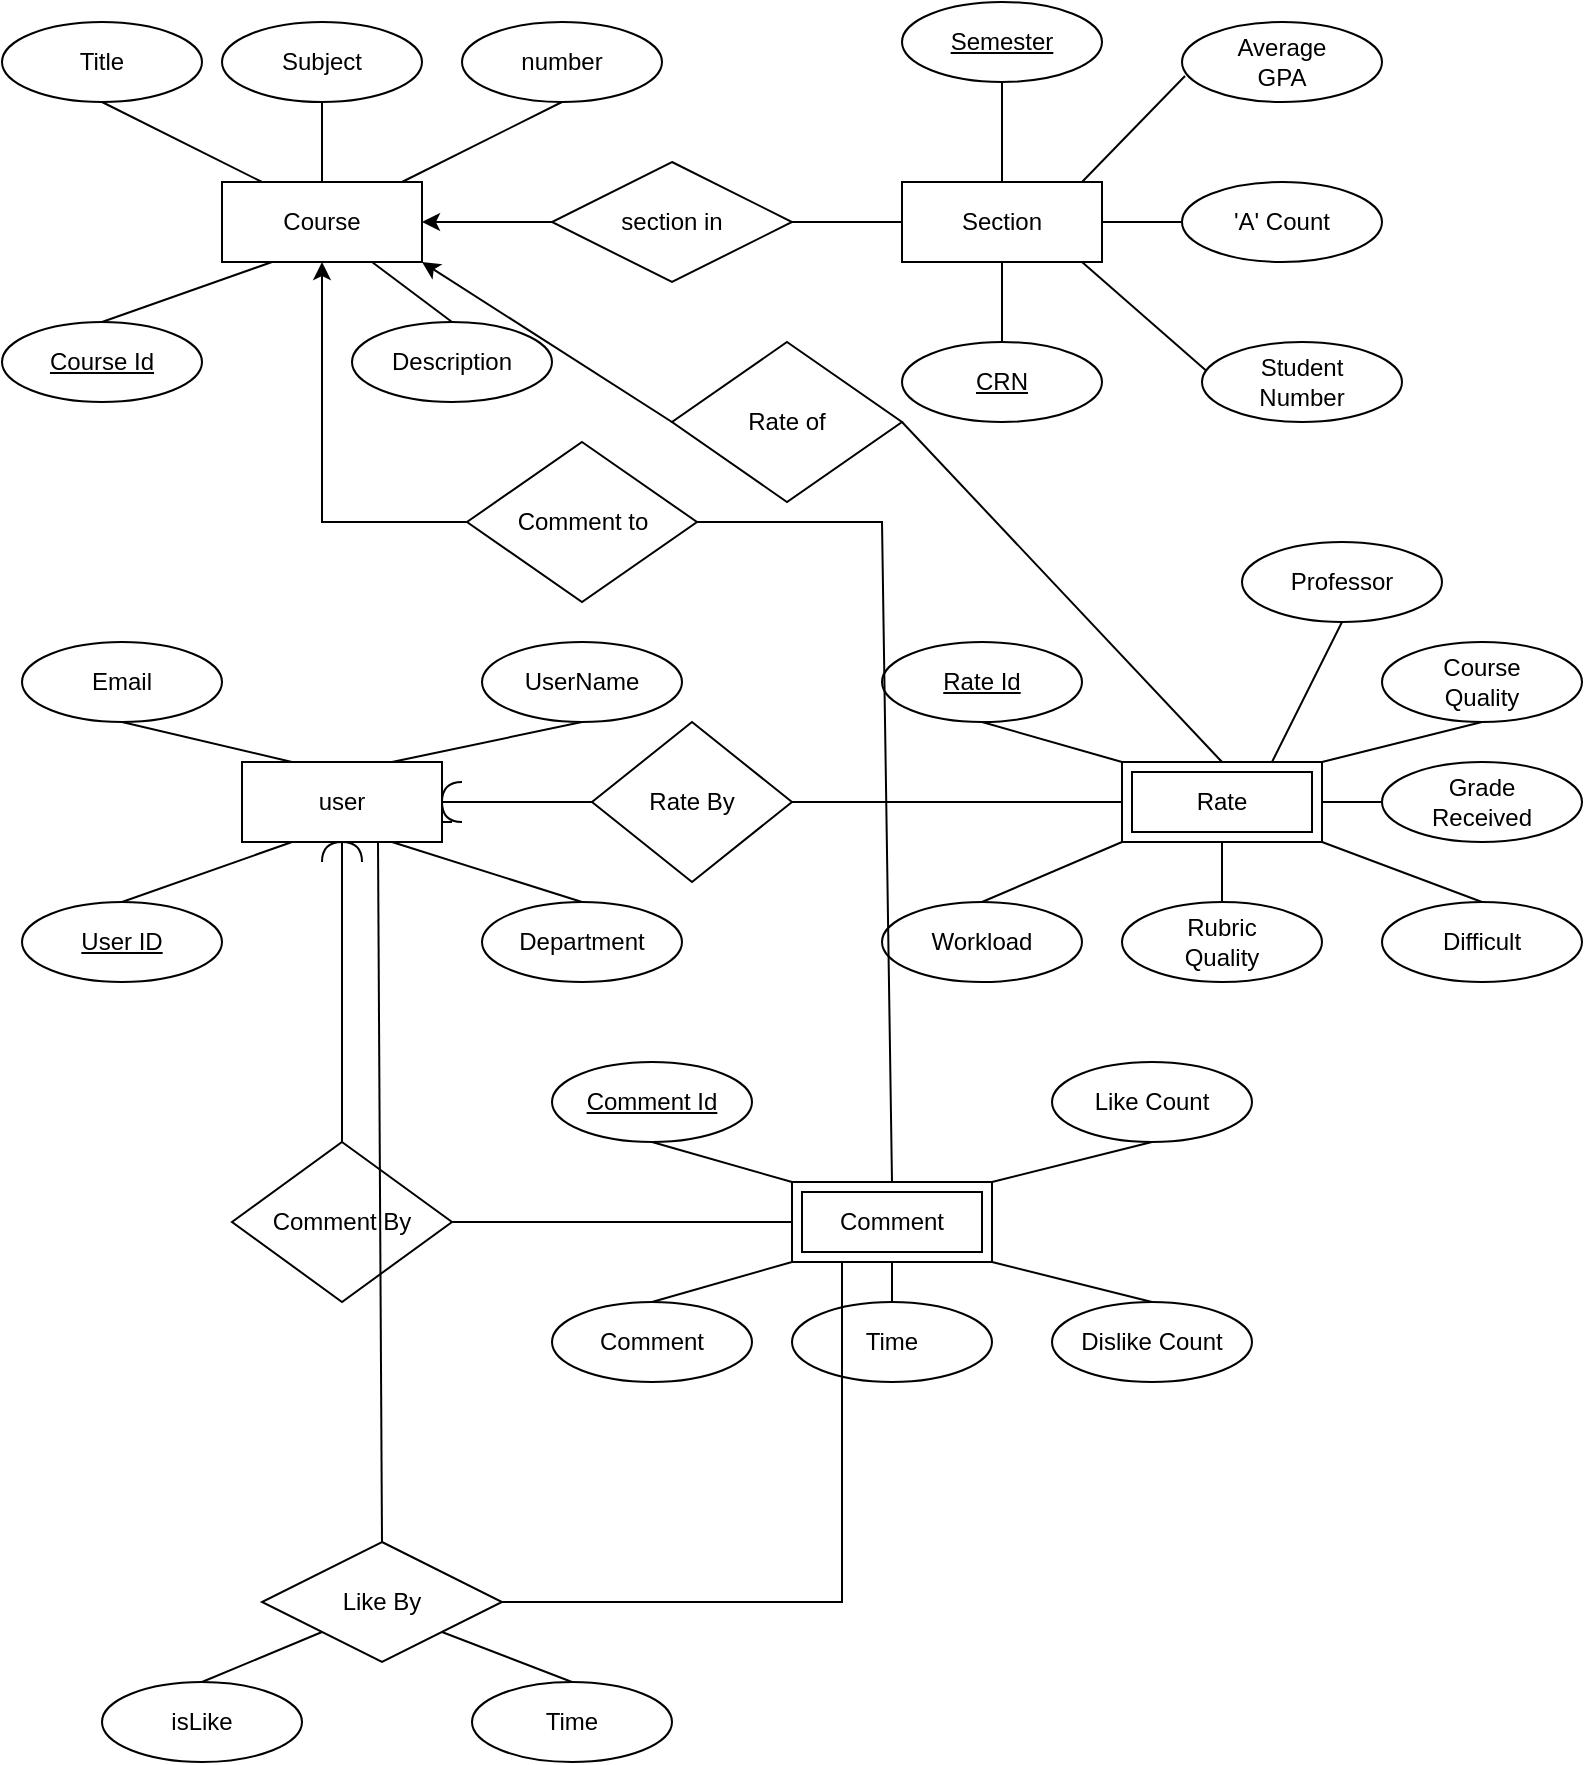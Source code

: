 <mxfile version="16.6.2" type="github">
  <diagram id="R2lEEEUBdFMjLlhIrx00" name="Page-1">
    <mxGraphModel dx="1028" dy="569" grid="1" gridSize="10" guides="1" tooltips="1" connect="1" arrows="1" fold="1" page="1" pageScale="1" pageWidth="850" pageHeight="1100" math="0" shadow="0" extFonts="Permanent Marker^https://fonts.googleapis.com/css?family=Permanent+Marker">
      <root>
        <mxCell id="0" />
        <mxCell id="1" parent="0" />
        <mxCell id="-RDtFCCh9KVztdq01JmE-1" value="Course" style="whiteSpace=wrap;html=1;align=center;" parent="1" vertex="1">
          <mxGeometry x="120" y="160" width="100" height="40" as="geometry" />
        </mxCell>
        <mxCell id="-RDtFCCh9KVztdq01JmE-3" value="user" style="whiteSpace=wrap;html=1;align=center;" parent="1" vertex="1">
          <mxGeometry x="130" y="450" width="100" height="40" as="geometry" />
        </mxCell>
        <mxCell id="-RDtFCCh9KVztdq01JmE-8" value="Subject" style="ellipse;whiteSpace=wrap;html=1;align=center;" parent="1" vertex="1">
          <mxGeometry x="120" y="80" width="100" height="40" as="geometry" />
        </mxCell>
        <mxCell id="-RDtFCCh9KVztdq01JmE-10" value="" style="endArrow=none;html=1;rounded=0;exitX=0.5;exitY=1;exitDx=0;exitDy=0;" parent="1" source="-RDtFCCh9KVztdq01JmE-29" edge="1">
          <mxGeometry relative="1" as="geometry">
            <mxPoint x="70" y="120" as="sourcePoint" />
            <mxPoint x="140" y="160" as="targetPoint" />
          </mxGeometry>
        </mxCell>
        <mxCell id="-RDtFCCh9KVztdq01JmE-11" value="" style="endArrow=none;html=1;rounded=0;entryX=0.5;entryY=1;entryDx=0;entryDy=0;" parent="1" target="-RDtFCCh9KVztdq01JmE-8" edge="1">
          <mxGeometry relative="1" as="geometry">
            <mxPoint x="170" y="160" as="sourcePoint" />
            <mxPoint x="310" y="160" as="targetPoint" />
          </mxGeometry>
        </mxCell>
        <mxCell id="-RDtFCCh9KVztdq01JmE-12" value="number" style="ellipse;whiteSpace=wrap;html=1;align=center;" parent="1" vertex="1">
          <mxGeometry x="240" y="80" width="100" height="40" as="geometry" />
        </mxCell>
        <mxCell id="-RDtFCCh9KVztdq01JmE-14" value="" style="endArrow=none;html=1;rounded=0;entryX=0.5;entryY=1;entryDx=0;entryDy=0;" parent="1" target="-RDtFCCh9KVztdq01JmE-12" edge="1">
          <mxGeometry relative="1" as="geometry">
            <mxPoint x="210" y="160" as="sourcePoint" />
            <mxPoint x="370" y="160" as="targetPoint" />
          </mxGeometry>
        </mxCell>
        <mxCell id="-RDtFCCh9KVztdq01JmE-15" value="Semester" style="ellipse;whiteSpace=wrap;html=1;align=center;fontStyle=4;" parent="1" vertex="1">
          <mxGeometry x="460" y="70" width="100" height="40" as="geometry" />
        </mxCell>
        <mxCell id="-RDtFCCh9KVztdq01JmE-16" value="" style="endArrow=none;html=1;rounded=0;exitX=0.5;exitY=1;exitDx=0;exitDy=0;entryX=0.5;entryY=0;entryDx=0;entryDy=0;" parent="1" source="-RDtFCCh9KVztdq01JmE-15" target="-RDtFCCh9KVztdq01JmE-109" edge="1">
          <mxGeometry width="50" height="50" relative="1" as="geometry">
            <mxPoint x="360" y="210" as="sourcePoint" />
            <mxPoint x="120" y="190" as="targetPoint" />
          </mxGeometry>
        </mxCell>
        <mxCell id="-RDtFCCh9KVztdq01JmE-18" value="CRN" style="ellipse;whiteSpace=wrap;html=1;align=center;fontStyle=4;" parent="1" vertex="1">
          <mxGeometry x="460" y="240" width="100" height="40" as="geometry" />
        </mxCell>
        <mxCell id="-RDtFCCh9KVztdq01JmE-29" value="Title" style="ellipse;whiteSpace=wrap;html=1;align=center;" parent="1" vertex="1">
          <mxGeometry x="10" y="80" width="100" height="40" as="geometry" />
        </mxCell>
        <mxCell id="-RDtFCCh9KVztdq01JmE-30" value="" style="endArrow=none;html=1;rounded=0;exitX=0.5;exitY=0;exitDx=0;exitDy=0;entryX=0.5;entryY=1;entryDx=0;entryDy=0;" parent="1" source="-RDtFCCh9KVztdq01JmE-18" target="-RDtFCCh9KVztdq01JmE-109" edge="1">
          <mxGeometry width="50" height="50" relative="1" as="geometry">
            <mxPoint x="280" y="250" as="sourcePoint" />
            <mxPoint x="330" y="200" as="targetPoint" />
          </mxGeometry>
        </mxCell>
        <mxCell id="-RDtFCCh9KVztdq01JmE-36" value="Average &lt;br&gt;GPA" style="ellipse;whiteSpace=wrap;html=1;align=center;" parent="1" vertex="1">
          <mxGeometry x="600" y="80" width="100" height="40" as="geometry" />
        </mxCell>
        <mxCell id="-RDtFCCh9KVztdq01JmE-37" value="&#39;A&#39; Count" style="ellipse;whiteSpace=wrap;html=1;align=center;" parent="1" vertex="1">
          <mxGeometry x="600" y="160" width="100" height="40" as="geometry" />
        </mxCell>
        <mxCell id="-RDtFCCh9KVztdq01JmE-38" value="Student &lt;br&gt;Number" style="ellipse;whiteSpace=wrap;html=1;align=center;" parent="1" vertex="1">
          <mxGeometry x="610" y="240" width="100" height="40" as="geometry" />
        </mxCell>
        <mxCell id="-RDtFCCh9KVztdq01JmE-39" value="" style="endArrow=none;html=1;rounded=0;exitX=0.015;exitY=0.675;exitDx=0;exitDy=0;exitPerimeter=0;entryX=1;entryY=0;entryDx=0;entryDy=0;" parent="1" source="-RDtFCCh9KVztdq01JmE-36" edge="1">
          <mxGeometry relative="1" as="geometry">
            <mxPoint x="430" y="260" as="sourcePoint" />
            <mxPoint x="550" y="160" as="targetPoint" />
          </mxGeometry>
        </mxCell>
        <mxCell id="-RDtFCCh9KVztdq01JmE-40" value="" style="endArrow=none;html=1;rounded=0;exitX=0;exitY=0.5;exitDx=0;exitDy=0;entryX=1;entryY=0.5;entryDx=0;entryDy=0;" parent="1" source="-RDtFCCh9KVztdq01JmE-37" edge="1">
          <mxGeometry relative="1" as="geometry">
            <mxPoint x="470" y="250" as="sourcePoint" />
            <mxPoint x="550" y="180" as="targetPoint" />
          </mxGeometry>
        </mxCell>
        <mxCell id="-RDtFCCh9KVztdq01JmE-41" value="" style="endArrow=none;html=1;rounded=0;exitX=1;exitY=1;exitDx=0;exitDy=0;entryX=0.02;entryY=0.357;entryDx=0;entryDy=0;entryPerimeter=0;" parent="1" target="-RDtFCCh9KVztdq01JmE-38" edge="1">
          <mxGeometry relative="1" as="geometry">
            <mxPoint x="550" y="200" as="sourcePoint" />
            <mxPoint x="620" y="280" as="targetPoint" />
          </mxGeometry>
        </mxCell>
        <mxCell id="-RDtFCCh9KVztdq01JmE-48" value="Email" style="ellipse;whiteSpace=wrap;html=1;align=center;" parent="1" vertex="1">
          <mxGeometry x="20" y="390" width="100" height="40" as="geometry" />
        </mxCell>
        <mxCell id="-RDtFCCh9KVztdq01JmE-49" value="" style="endArrow=none;html=1;rounded=0;exitX=0.25;exitY=0;exitDx=0;exitDy=0;entryX=0.5;entryY=1;entryDx=0;entryDy=0;" parent="1" source="-RDtFCCh9KVztdq01JmE-3" target="-RDtFCCh9KVztdq01JmE-48" edge="1">
          <mxGeometry width="50" height="50" relative="1" as="geometry">
            <mxPoint x="40" y="520" as="sourcePoint" />
            <mxPoint x="90" y="470" as="targetPoint" />
          </mxGeometry>
        </mxCell>
        <mxCell id="-RDtFCCh9KVztdq01JmE-50" value="User ID" style="ellipse;whiteSpace=wrap;html=1;align=center;fontStyle=4;" parent="1" vertex="1">
          <mxGeometry x="20" y="520" width="100" height="40" as="geometry" />
        </mxCell>
        <mxCell id="-RDtFCCh9KVztdq01JmE-53" value="" style="endArrow=none;html=1;rounded=0;exitX=0.5;exitY=0;exitDx=0;exitDy=0;entryX=0.25;entryY=1;entryDx=0;entryDy=0;" parent="1" source="-RDtFCCh9KVztdq01JmE-50" target="-RDtFCCh9KVztdq01JmE-3" edge="1">
          <mxGeometry relative="1" as="geometry">
            <mxPoint x="20" y="490" as="sourcePoint" />
            <mxPoint x="180" y="490" as="targetPoint" />
          </mxGeometry>
        </mxCell>
        <mxCell id="-RDtFCCh9KVztdq01JmE-54" value="UserName" style="ellipse;whiteSpace=wrap;html=1;align=center;" parent="1" vertex="1">
          <mxGeometry x="250" y="390" width="100" height="40" as="geometry" />
        </mxCell>
        <mxCell id="-RDtFCCh9KVztdq01JmE-56" value="" style="endArrow=none;html=1;rounded=0;exitX=0.75;exitY=0;exitDx=0;exitDy=0;entryX=0.5;entryY=1;entryDx=0;entryDy=0;" parent="1" source="-RDtFCCh9KVztdq01JmE-3" target="-RDtFCCh9KVztdq01JmE-54" edge="1">
          <mxGeometry relative="1" as="geometry">
            <mxPoint x="280" y="390" as="sourcePoint" />
            <mxPoint x="440" y="390" as="targetPoint" />
          </mxGeometry>
        </mxCell>
        <mxCell id="-RDtFCCh9KVztdq01JmE-57" value="Department" style="ellipse;whiteSpace=wrap;html=1;align=center;" parent="1" vertex="1">
          <mxGeometry x="250" y="520" width="100" height="40" as="geometry" />
        </mxCell>
        <mxCell id="-RDtFCCh9KVztdq01JmE-58" value="" style="endArrow=none;html=1;rounded=0;exitX=0.5;exitY=0;exitDx=0;exitDy=0;startArrow=none;" parent="1" source="-RDtFCCh9KVztdq01JmE-75" edge="1">
          <mxGeometry relative="1" as="geometry">
            <mxPoint x="240" y="490" as="sourcePoint" />
            <mxPoint x="230" y="480" as="targetPoint" />
          </mxGeometry>
        </mxCell>
        <mxCell id="-RDtFCCh9KVztdq01JmE-59" value="Rate" style="shape=ext;margin=3;double=1;whiteSpace=wrap;html=1;align=center;" parent="1" vertex="1">
          <mxGeometry x="570" y="450" width="100" height="40" as="geometry" />
        </mxCell>
        <mxCell id="-RDtFCCh9KVztdq01JmE-62" value="Rate Id" style="ellipse;whiteSpace=wrap;html=1;align=center;fontStyle=4;" parent="1" vertex="1">
          <mxGeometry x="450" y="390" width="100" height="40" as="geometry" />
        </mxCell>
        <mxCell id="-RDtFCCh9KVztdq01JmE-63" value="" style="endArrow=none;html=1;rounded=0;exitX=0.5;exitY=1;exitDx=0;exitDy=0;entryX=0;entryY=0;entryDx=0;entryDy=0;" parent="1" source="-RDtFCCh9KVztdq01JmE-62" target="-RDtFCCh9KVztdq01JmE-59" edge="1">
          <mxGeometry relative="1" as="geometry">
            <mxPoint x="480" y="480" as="sourcePoint" />
            <mxPoint x="640" y="480" as="targetPoint" />
          </mxGeometry>
        </mxCell>
        <mxCell id="-RDtFCCh9KVztdq01JmE-64" value="Grade&lt;br&gt;Received" style="ellipse;whiteSpace=wrap;html=1;align=center;" parent="1" vertex="1">
          <mxGeometry x="700" y="450" width="100" height="40" as="geometry" />
        </mxCell>
        <mxCell id="-RDtFCCh9KVztdq01JmE-65" value="Course &lt;br&gt;Quality" style="ellipse;whiteSpace=wrap;html=1;align=center;" parent="1" vertex="1">
          <mxGeometry x="700" y="390" width="100" height="40" as="geometry" />
        </mxCell>
        <mxCell id="-RDtFCCh9KVztdq01JmE-67" value="Difficult" style="ellipse;whiteSpace=wrap;html=1;align=center;" parent="1" vertex="1">
          <mxGeometry x="700" y="520" width="100" height="40" as="geometry" />
        </mxCell>
        <mxCell id="-RDtFCCh9KVztdq01JmE-68" value="Rubric &lt;br&gt;Quality" style="ellipse;whiteSpace=wrap;html=1;align=center;" parent="1" vertex="1">
          <mxGeometry x="570" y="520" width="100" height="40" as="geometry" />
        </mxCell>
        <mxCell id="-RDtFCCh9KVztdq01JmE-69" value="Workload" style="ellipse;whiteSpace=wrap;html=1;align=center;" parent="1" vertex="1">
          <mxGeometry x="450" y="520" width="100" height="40" as="geometry" />
        </mxCell>
        <mxCell id="-RDtFCCh9KVztdq01JmE-70" value="" style="endArrow=none;html=1;rounded=0;exitX=1;exitY=0;exitDx=0;exitDy=0;entryX=0.5;entryY=1;entryDx=0;entryDy=0;" parent="1" source="-RDtFCCh9KVztdq01JmE-59" target="-RDtFCCh9KVztdq01JmE-65" edge="1">
          <mxGeometry relative="1" as="geometry">
            <mxPoint x="410" y="490" as="sourcePoint" />
            <mxPoint x="570" y="490" as="targetPoint" />
          </mxGeometry>
        </mxCell>
        <mxCell id="-RDtFCCh9KVztdq01JmE-71" value="" style="endArrow=none;html=1;rounded=0;exitX=1;exitY=0.5;exitDx=0;exitDy=0;entryX=0;entryY=0.5;entryDx=0;entryDy=0;" parent="1" source="-RDtFCCh9KVztdq01JmE-59" target="-RDtFCCh9KVztdq01JmE-64" edge="1">
          <mxGeometry relative="1" as="geometry">
            <mxPoint x="400" y="490" as="sourcePoint" />
            <mxPoint x="560" y="490" as="targetPoint" />
          </mxGeometry>
        </mxCell>
        <mxCell id="-RDtFCCh9KVztdq01JmE-72" value="" style="endArrow=none;html=1;rounded=0;exitX=1;exitY=1;exitDx=0;exitDy=0;entryX=0.5;entryY=0;entryDx=0;entryDy=0;" parent="1" source="-RDtFCCh9KVztdq01JmE-59" target="-RDtFCCh9KVztdq01JmE-67" edge="1">
          <mxGeometry relative="1" as="geometry">
            <mxPoint x="400" y="480" as="sourcePoint" />
            <mxPoint x="560" y="480" as="targetPoint" />
          </mxGeometry>
        </mxCell>
        <mxCell id="-RDtFCCh9KVztdq01JmE-73" value="" style="endArrow=none;html=1;rounded=0;exitX=0.5;exitY=0;exitDx=0;exitDy=0;entryX=0.5;entryY=1;entryDx=0;entryDy=0;" parent="1" source="-RDtFCCh9KVztdq01JmE-68" target="-RDtFCCh9KVztdq01JmE-59" edge="1">
          <mxGeometry relative="1" as="geometry">
            <mxPoint x="370" y="460" as="sourcePoint" />
            <mxPoint x="530" y="460" as="targetPoint" />
          </mxGeometry>
        </mxCell>
        <mxCell id="-RDtFCCh9KVztdq01JmE-74" value="" style="endArrow=none;html=1;rounded=0;exitX=0.5;exitY=0;exitDx=0;exitDy=0;entryX=0;entryY=1;entryDx=0;entryDy=0;" parent="1" source="-RDtFCCh9KVztdq01JmE-69" target="-RDtFCCh9KVztdq01JmE-59" edge="1">
          <mxGeometry relative="1" as="geometry">
            <mxPoint x="390" y="480" as="sourcePoint" />
            <mxPoint x="550" y="480" as="targetPoint" />
          </mxGeometry>
        </mxCell>
        <mxCell id="-RDtFCCh9KVztdq01JmE-75" value="" style="shape=requiredInterface;html=1;verticalLabelPosition=bottom;sketch=0;direction=west;" parent="1" vertex="1">
          <mxGeometry x="230" y="460" width="10" height="20" as="geometry" />
        </mxCell>
        <mxCell id="-RDtFCCh9KVztdq01JmE-77" value="" style="endArrow=none;html=1;rounded=0;exitX=0.5;exitY=0;exitDx=0;exitDy=0;entryX=0.75;entryY=1;entryDx=0;entryDy=0;" parent="1" source="-RDtFCCh9KVztdq01JmE-57" target="-RDtFCCh9KVztdq01JmE-3" edge="1">
          <mxGeometry relative="1" as="geometry">
            <mxPoint x="300" y="520.0" as="sourcePoint" />
            <mxPoint x="230" y="480.0" as="targetPoint" />
          </mxGeometry>
        </mxCell>
        <mxCell id="-RDtFCCh9KVztdq01JmE-84" value="" style="endArrow=none;html=1;rounded=0;exitX=0.75;exitY=0;exitDx=0;exitDy=0;entryX=0.5;entryY=1;entryDx=0;entryDy=0;" parent="1" source="-RDtFCCh9KVztdq01JmE-59" target="-RDtFCCh9KVztdq01JmE-85" edge="1">
          <mxGeometry relative="1" as="geometry">
            <mxPoint x="220" y="320" as="sourcePoint" />
            <mxPoint x="390" y="330" as="targetPoint" />
          </mxGeometry>
        </mxCell>
        <mxCell id="-RDtFCCh9KVztdq01JmE-85" value="Professor" style="ellipse;whiteSpace=wrap;html=1;align=center;" parent="1" vertex="1">
          <mxGeometry x="630" y="340" width="100" height="40" as="geometry" />
        </mxCell>
        <mxCell id="-RDtFCCh9KVztdq01JmE-90" value="Comment" style="shape=ext;margin=3;double=1;whiteSpace=wrap;html=1;align=center;" parent="1" vertex="1">
          <mxGeometry x="405" y="660" width="100" height="40" as="geometry" />
        </mxCell>
        <mxCell id="-RDtFCCh9KVztdq01JmE-91" value="" style="shape=requiredInterface;html=1;verticalLabelPosition=bottom;sketch=0;direction=north;" parent="1" vertex="1">
          <mxGeometry x="170" y="490" width="20" height="10" as="geometry" />
        </mxCell>
        <mxCell id="-RDtFCCh9KVztdq01JmE-92" value="" style="endArrow=none;html=1;rounded=0;entryX=0;entryY=0.5;entryDx=0;entryDy=0;exitX=0.5;exitY=1;exitDx=0;exitDy=0;" parent="1" source="-RDtFCCh9KVztdq01JmE-3" target="-RDtFCCh9KVztdq01JmE-91" edge="1">
          <mxGeometry relative="1" as="geometry">
            <mxPoint x="180" y="490.0" as="sourcePoint" />
            <mxPoint x="490" y="710" as="targetPoint" />
            <Array as="points" />
          </mxGeometry>
        </mxCell>
        <mxCell id="-RDtFCCh9KVztdq01JmE-96" value="" style="endArrow=none;html=1;rounded=0;entryX=0;entryY=0;entryDx=0;entryDy=0;exitX=0.5;exitY=1;exitDx=0;exitDy=0;" parent="1" source="-RDtFCCh9KVztdq01JmE-98" target="-RDtFCCh9KVztdq01JmE-90" edge="1">
          <mxGeometry relative="1" as="geometry">
            <mxPoint x="325" y="620" as="sourcePoint" />
            <mxPoint x="485" y="610" as="targetPoint" />
          </mxGeometry>
        </mxCell>
        <mxCell id="-RDtFCCh9KVztdq01JmE-98" value="Comment Id" style="ellipse;whiteSpace=wrap;html=1;align=center;fontStyle=4;" parent="1" vertex="1">
          <mxGeometry x="285" y="600" width="100" height="40" as="geometry" />
        </mxCell>
        <mxCell id="-RDtFCCh9KVztdq01JmE-99" value="Comment" style="ellipse;whiteSpace=wrap;html=1;align=center;" parent="1" vertex="1">
          <mxGeometry x="285" y="720" width="100" height="40" as="geometry" />
        </mxCell>
        <mxCell id="-RDtFCCh9KVztdq01JmE-100" value="" style="endArrow=none;html=1;rounded=0;exitX=0.5;exitY=0;exitDx=0;exitDy=0;entryX=0;entryY=1;entryDx=0;entryDy=0;" parent="1" source="-RDtFCCh9KVztdq01JmE-99" target="-RDtFCCh9KVztdq01JmE-90" edge="1">
          <mxGeometry relative="1" as="geometry">
            <mxPoint x="245" y="710" as="sourcePoint" />
            <mxPoint x="405" y="710" as="targetPoint" />
          </mxGeometry>
        </mxCell>
        <mxCell id="-RDtFCCh9KVztdq01JmE-101" value="" style="endArrow=none;html=1;rounded=0;exitX=1;exitY=0;exitDx=0;exitDy=0;entryX=0.5;entryY=1;entryDx=0;entryDy=0;" parent="1" source="-RDtFCCh9KVztdq01JmE-90" target="-RDtFCCh9KVztdq01JmE-102" edge="1">
          <mxGeometry relative="1" as="geometry">
            <mxPoint x="505" y="640" as="sourcePoint" />
            <mxPoint x="565" y="640" as="targetPoint" />
          </mxGeometry>
        </mxCell>
        <mxCell id="-RDtFCCh9KVztdq01JmE-102" value="Like Count" style="ellipse;whiteSpace=wrap;html=1;align=center;" parent="1" vertex="1">
          <mxGeometry x="535" y="600" width="100" height="40" as="geometry" />
        </mxCell>
        <mxCell id="-RDtFCCh9KVztdq01JmE-103" value="Dislike Count" style="ellipse;whiteSpace=wrap;html=1;align=center;" parent="1" vertex="1">
          <mxGeometry x="535" y="720" width="100" height="40" as="geometry" />
        </mxCell>
        <mxCell id="-RDtFCCh9KVztdq01JmE-104" value="" style="endArrow=none;html=1;rounded=0;exitX=1;exitY=1;exitDx=0;exitDy=0;entryX=0.5;entryY=0;entryDx=0;entryDy=0;" parent="1" source="-RDtFCCh9KVztdq01JmE-90" target="-RDtFCCh9KVztdq01JmE-103" edge="1">
          <mxGeometry relative="1" as="geometry">
            <mxPoint x="405" y="580" as="sourcePoint" />
            <mxPoint x="565" y="580" as="targetPoint" />
          </mxGeometry>
        </mxCell>
        <mxCell id="-RDtFCCh9KVztdq01JmE-105" value="" style="endArrow=none;html=1;rounded=0;exitX=0.5;exitY=1;exitDx=0;exitDy=0;entryX=0.5;entryY=0;entryDx=0;entryDy=0;" parent="1" source="-RDtFCCh9KVztdq01JmE-90" edge="1">
          <mxGeometry relative="1" as="geometry">
            <mxPoint x="415" y="620" as="sourcePoint" />
            <mxPoint x="455" y="720" as="targetPoint" />
          </mxGeometry>
        </mxCell>
        <mxCell id="-RDtFCCh9KVztdq01JmE-107" value="" style="endArrow=none;html=1;rounded=0;exitX=0.75;exitY=1;exitDx=0;exitDy=0;entryX=0.5;entryY=0;entryDx=0;entryDy=0;" parent="1" source="-RDtFCCh9KVztdq01JmE-1" target="-RDtFCCh9KVztdq01JmE-108" edge="1">
          <mxGeometry relative="1" as="geometry">
            <mxPoint x="290" y="230" as="sourcePoint" />
            <mxPoint x="290" y="240" as="targetPoint" />
          </mxGeometry>
        </mxCell>
        <mxCell id="-RDtFCCh9KVztdq01JmE-108" value="Description" style="ellipse;whiteSpace=wrap;html=1;align=center;" parent="1" vertex="1">
          <mxGeometry x="185" y="230" width="100" height="40" as="geometry" />
        </mxCell>
        <mxCell id="-RDtFCCh9KVztdq01JmE-109" value="Section" style="whiteSpace=wrap;html=1;align=center;" parent="1" vertex="1">
          <mxGeometry x="460" y="160" width="100" height="40" as="geometry" />
        </mxCell>
        <mxCell id="-RDtFCCh9KVztdq01JmE-110" value="&lt;u&gt;Course Id&lt;/u&gt;" style="ellipse;whiteSpace=wrap;html=1;align=center;" parent="1" vertex="1">
          <mxGeometry x="10" y="230" width="100" height="40" as="geometry" />
        </mxCell>
        <mxCell id="-RDtFCCh9KVztdq01JmE-111" value="" style="endArrow=none;html=1;rounded=0;exitX=0.5;exitY=0;exitDx=0;exitDy=0;entryX=0.25;entryY=1;entryDx=0;entryDy=0;" parent="1" source="-RDtFCCh9KVztdq01JmE-110" target="-RDtFCCh9KVztdq01JmE-1" edge="1">
          <mxGeometry relative="1" as="geometry">
            <mxPoint x="60" y="290" as="sourcePoint" />
            <mxPoint x="220" y="290" as="targetPoint" />
          </mxGeometry>
        </mxCell>
        <mxCell id="-RDtFCCh9KVztdq01JmE-113" value="section in" style="shape=rhombus;perimeter=rhombusPerimeter;whiteSpace=wrap;html=1;align=center;" parent="1" vertex="1">
          <mxGeometry x="285" y="150" width="120" height="60" as="geometry" />
        </mxCell>
        <mxCell id="-RDtFCCh9KVztdq01JmE-116" value="" style="endArrow=none;html=1;rounded=0;exitX=1;exitY=0.5;exitDx=0;exitDy=0;" parent="1" source="-RDtFCCh9KVztdq01JmE-113" target="-RDtFCCh9KVztdq01JmE-109" edge="1">
          <mxGeometry relative="1" as="geometry">
            <mxPoint x="350" y="240" as="sourcePoint" />
            <mxPoint x="510" y="240" as="targetPoint" />
          </mxGeometry>
        </mxCell>
        <mxCell id="-RDtFCCh9KVztdq01JmE-117" value="" style="endArrow=classic;html=1;rounded=0;entryX=1;entryY=0.5;entryDx=0;entryDy=0;exitX=0;exitY=0.5;exitDx=0;exitDy=0;" parent="1" source="-RDtFCCh9KVztdq01JmE-113" target="-RDtFCCh9KVztdq01JmE-1" edge="1">
          <mxGeometry width="50" height="50" relative="1" as="geometry">
            <mxPoint x="310" y="280" as="sourcePoint" />
            <mxPoint x="360" y="230" as="targetPoint" />
          </mxGeometry>
        </mxCell>
        <mxCell id="-RDtFCCh9KVztdq01JmE-119" value="Rate By" style="rhombus;whiteSpace=wrap;html=1;" parent="1" vertex="1">
          <mxGeometry x="305" y="430" width="100" height="80" as="geometry" />
        </mxCell>
        <mxCell id="-RDtFCCh9KVztdq01JmE-121" value="" style="endArrow=none;html=1;rounded=0;exitX=1;exitY=0.5;exitDx=0;exitDy=0;exitPerimeter=0;entryX=0;entryY=0.5;entryDx=0;entryDy=0;" parent="1" source="-RDtFCCh9KVztdq01JmE-75" target="-RDtFCCh9KVztdq01JmE-119" edge="1">
          <mxGeometry width="50" height="50" relative="1" as="geometry">
            <mxPoint x="210" y="620" as="sourcePoint" />
            <mxPoint x="260" y="570" as="targetPoint" />
          </mxGeometry>
        </mxCell>
        <mxCell id="-RDtFCCh9KVztdq01JmE-122" value="Comment By" style="rhombus;whiteSpace=wrap;html=1;" parent="1" vertex="1">
          <mxGeometry x="125" y="640" width="110" height="80" as="geometry" />
        </mxCell>
        <mxCell id="-RDtFCCh9KVztdq01JmE-123" value="" style="endArrow=none;html=1;rounded=0;exitX=0.5;exitY=0;exitDx=0;exitDy=0;entryX=1;entryY=0.5;entryDx=0;entryDy=0;entryPerimeter=0;" parent="1" source="-RDtFCCh9KVztdq01JmE-122" target="-RDtFCCh9KVztdq01JmE-91" edge="1">
          <mxGeometry width="50" height="50" relative="1" as="geometry">
            <mxPoint x="150" y="620" as="sourcePoint" />
            <mxPoint x="200" y="570" as="targetPoint" />
          </mxGeometry>
        </mxCell>
        <mxCell id="-RDtFCCh9KVztdq01JmE-125" value="Rate of" style="rhombus;whiteSpace=wrap;html=1;" parent="1" vertex="1">
          <mxGeometry x="345" y="240" width="115" height="80" as="geometry" />
        </mxCell>
        <mxCell id="-RDtFCCh9KVztdq01JmE-127" value="" style="endArrow=classic;html=1;rounded=0;exitX=0;exitY=0.5;exitDx=0;exitDy=0;entryX=1;entryY=1;entryDx=0;entryDy=0;" parent="1" source="-RDtFCCh9KVztdq01JmE-125" target="-RDtFCCh9KVztdq01JmE-1" edge="1">
          <mxGeometry width="50" height="50" relative="1" as="geometry">
            <mxPoint x="230" y="360" as="sourcePoint" />
            <mxPoint x="280" y="310" as="targetPoint" />
          </mxGeometry>
        </mxCell>
        <mxCell id="-RDtFCCh9KVztdq01JmE-129" value="" style="endArrow=none;html=1;rounded=0;exitX=0.5;exitY=0;exitDx=0;exitDy=0;entryX=1;entryY=0.5;entryDx=0;entryDy=0;" parent="1" source="-RDtFCCh9KVztdq01JmE-59" target="-RDtFCCh9KVztdq01JmE-125" edge="1">
          <mxGeometry width="50" height="50" relative="1" as="geometry">
            <mxPoint x="180" y="380" as="sourcePoint" />
            <mxPoint x="450" y="280" as="targetPoint" />
          </mxGeometry>
        </mxCell>
        <mxCell id="-RDtFCCh9KVztdq01JmE-131" value="" style="endArrow=none;html=1;rounded=0;exitX=1;exitY=0.5;exitDx=0;exitDy=0;" parent="1" source="-RDtFCCh9KVztdq01JmE-119" target="-RDtFCCh9KVztdq01JmE-59" edge="1">
          <mxGeometry width="50" height="50" relative="1" as="geometry">
            <mxPoint x="460" y="510" as="sourcePoint" />
            <mxPoint x="510" y="460" as="targetPoint" />
          </mxGeometry>
        </mxCell>
        <mxCell id="-RDtFCCh9KVztdq01JmE-132" value="" style="endArrow=none;html=1;rounded=0;exitX=1;exitY=0.5;exitDx=0;exitDy=0;entryX=0;entryY=0.5;entryDx=0;entryDy=0;" parent="1" source="-RDtFCCh9KVztdq01JmE-122" target="-RDtFCCh9KVztdq01JmE-90" edge="1">
          <mxGeometry width="50" height="50" relative="1" as="geometry">
            <mxPoint x="180" y="770" as="sourcePoint" />
            <mxPoint x="230" y="720" as="targetPoint" />
          </mxGeometry>
        </mxCell>
        <mxCell id="-RDtFCCh9KVztdq01JmE-133" value="Comment to" style="rhombus;whiteSpace=wrap;html=1;" parent="1" vertex="1">
          <mxGeometry x="242.5" y="290" width="115" height="80" as="geometry" />
        </mxCell>
        <mxCell id="-RDtFCCh9KVztdq01JmE-134" value="" style="endArrow=none;html=1;rounded=0;exitX=0.5;exitY=0;exitDx=0;exitDy=0;entryX=1;entryY=0.5;entryDx=0;entryDy=0;" parent="1" source="-RDtFCCh9KVztdq01JmE-90" target="-RDtFCCh9KVztdq01JmE-133" edge="1">
          <mxGeometry width="50" height="50" relative="1" as="geometry">
            <mxPoint x="380" y="500" as="sourcePoint" />
            <mxPoint x="370" y="330" as="targetPoint" />
            <Array as="points">
              <mxPoint x="450" y="330" />
            </Array>
          </mxGeometry>
        </mxCell>
        <mxCell id="-RDtFCCh9KVztdq01JmE-136" value="" style="endArrow=classic;html=1;rounded=0;entryX=0.5;entryY=1;entryDx=0;entryDy=0;exitX=0;exitY=0.5;exitDx=0;exitDy=0;" parent="1" source="-RDtFCCh9KVztdq01JmE-133" target="-RDtFCCh9KVztdq01JmE-1" edge="1">
          <mxGeometry width="50" height="50" relative="1" as="geometry">
            <mxPoint x="120" y="330" as="sourcePoint" />
            <mxPoint x="170" y="280" as="targetPoint" />
            <Array as="points">
              <mxPoint x="170" y="330" />
            </Array>
          </mxGeometry>
        </mxCell>
        <mxCell id="DjJdVhg2Q1ykwp4V8R-E-2" value="Time" style="ellipse;whiteSpace=wrap;html=1;align=center;" vertex="1" parent="1">
          <mxGeometry x="405" y="720" width="100" height="40" as="geometry" />
        </mxCell>
        <mxCell id="DjJdVhg2Q1ykwp4V8R-E-10" value="Like By" style="shape=rhombus;perimeter=rhombusPerimeter;whiteSpace=wrap;html=1;align=center;" vertex="1" parent="1">
          <mxGeometry x="140" y="840" width="120" height="60" as="geometry" />
        </mxCell>
        <mxCell id="DjJdVhg2Q1ykwp4V8R-E-17" value="" style="endArrow=none;html=1;rounded=0;exitX=0.5;exitY=0;exitDx=0;exitDy=0;entryX=0.68;entryY=0.99;entryDx=0;entryDy=0;entryPerimeter=0;" edge="1" parent="1" source="DjJdVhg2Q1ykwp4V8R-E-10" target="-RDtFCCh9KVztdq01JmE-3">
          <mxGeometry width="50" height="50" relative="1" as="geometry">
            <mxPoint x="230" y="850" as="sourcePoint" />
            <mxPoint x="220" y="540" as="targetPoint" />
          </mxGeometry>
        </mxCell>
        <mxCell id="DjJdVhg2Q1ykwp4V8R-E-18" value="" style="endArrow=none;html=1;rounded=0;exitX=1;exitY=0.5;exitDx=0;exitDy=0;entryX=0.25;entryY=1;entryDx=0;entryDy=0;" edge="1" parent="1" source="DjJdVhg2Q1ykwp4V8R-E-10" target="-RDtFCCh9KVztdq01JmE-90">
          <mxGeometry width="50" height="50" relative="1" as="geometry">
            <mxPoint x="320" y="890" as="sourcePoint" />
            <mxPoint x="370" y="840" as="targetPoint" />
            <Array as="points">
              <mxPoint x="430" y="870" />
            </Array>
          </mxGeometry>
        </mxCell>
        <mxCell id="DjJdVhg2Q1ykwp4V8R-E-21" value="" style="endArrow=none;html=1;rounded=0;exitX=0;exitY=1;exitDx=0;exitDy=0;entryX=0.5;entryY=0;entryDx=0;entryDy=0;" edge="1" parent="1" source="DjJdVhg2Q1ykwp4V8R-E-10" target="DjJdVhg2Q1ykwp4V8R-E-22">
          <mxGeometry relative="1" as="geometry">
            <mxPoint x="60" y="930" as="sourcePoint" />
            <mxPoint x="120" y="930" as="targetPoint" />
          </mxGeometry>
        </mxCell>
        <mxCell id="DjJdVhg2Q1ykwp4V8R-E-22" value="isLike" style="ellipse;whiteSpace=wrap;html=1;align=center;" vertex="1" parent="1">
          <mxGeometry x="60" y="910" width="100" height="40" as="geometry" />
        </mxCell>
        <mxCell id="DjJdVhg2Q1ykwp4V8R-E-24" value="" style="endArrow=none;html=1;rounded=0;exitX=1;exitY=1;exitDx=0;exitDy=0;entryX=0.5;entryY=0;entryDx=0;entryDy=0;" edge="1" parent="1" source="DjJdVhg2Q1ykwp4V8R-E-10" target="DjJdVhg2Q1ykwp4V8R-E-25">
          <mxGeometry relative="1" as="geometry">
            <mxPoint x="300" y="980" as="sourcePoint" />
            <mxPoint x="270" y="900" as="targetPoint" />
          </mxGeometry>
        </mxCell>
        <mxCell id="DjJdVhg2Q1ykwp4V8R-E-25" value="Time" style="ellipse;whiteSpace=wrap;html=1;align=center;" vertex="1" parent="1">
          <mxGeometry x="245" y="910" width="100" height="40" as="geometry" />
        </mxCell>
      </root>
    </mxGraphModel>
  </diagram>
</mxfile>
